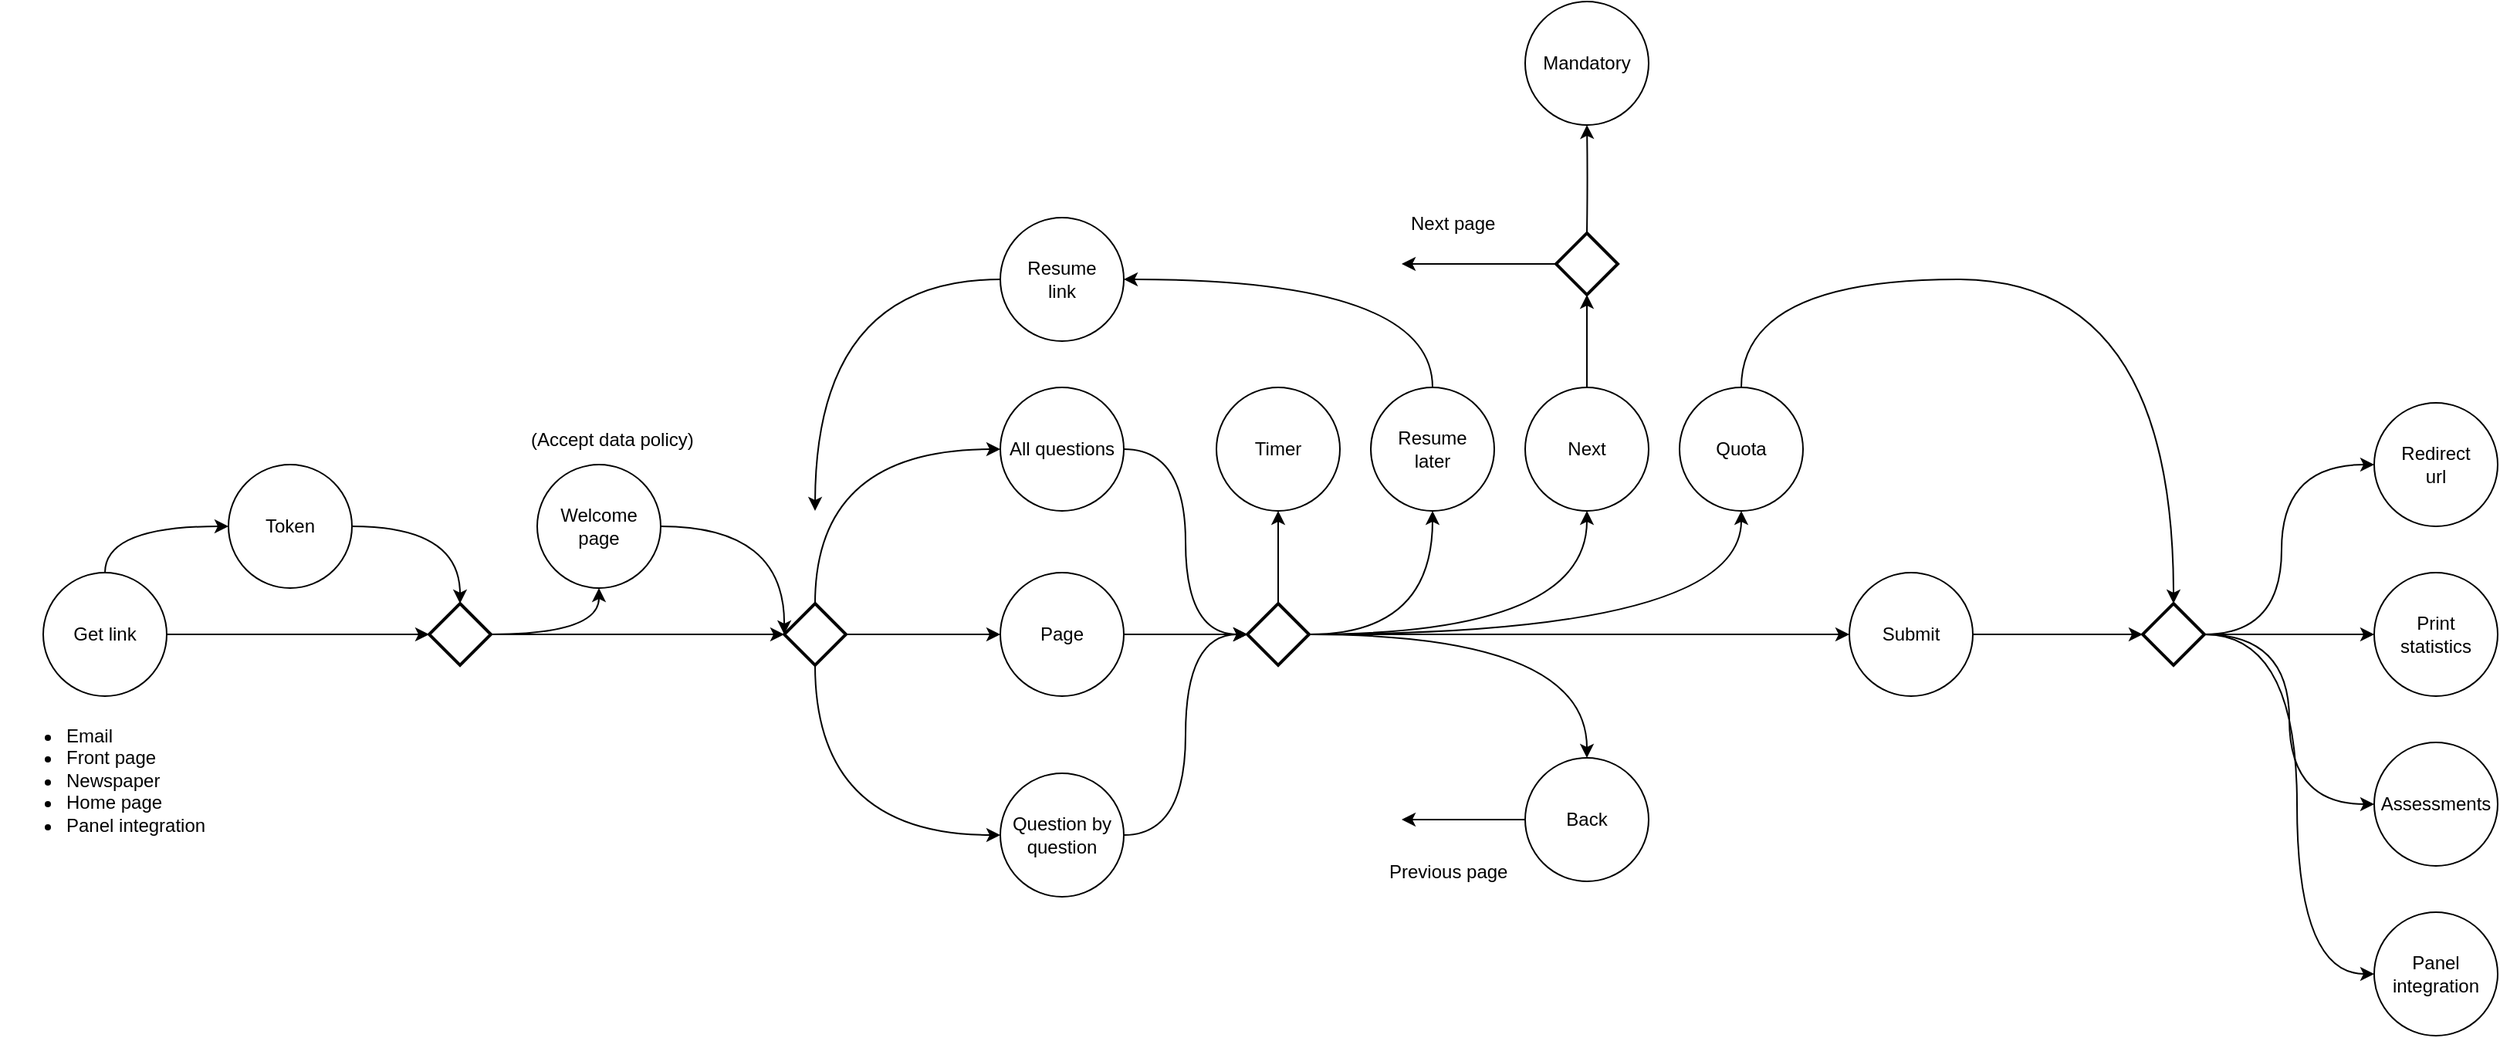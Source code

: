 <mxfile version="14.9.5" type="github">
  <diagram id="C5RBs43oDa-KdzZeNtuy" name="Page-1">
    <mxGraphModel dx="2087" dy="1878" grid="1" gridSize="10" guides="1" tooltips="1" connect="1" arrows="1" fold="1" page="1" pageScale="1" pageWidth="827" pageHeight="1169" math="0" shadow="0">
      <root>
        <mxCell id="WIyWlLk6GJQsqaUBKTNV-0" />
        <mxCell id="WIyWlLk6GJQsqaUBKTNV-1" parent="WIyWlLk6GJQsqaUBKTNV-0" />
        <mxCell id="9WyxW3DMqvxe6kb_ES5O-17" value="" style="edgeStyle=orthogonalEdgeStyle;curved=1;orthogonalLoop=1;jettySize=auto;html=1;entryX=0;entryY=0.5;entryDx=0;entryDy=0;entryPerimeter=0;" edge="1" parent="WIyWlLk6GJQsqaUBKTNV-1" source="9WyxW3DMqvxe6kb_ES5O-1" target="9WyxW3DMqvxe6kb_ES5O-75">
          <mxGeometry relative="1" as="geometry">
            <mxPoint x="330" y="290" as="targetPoint" />
          </mxGeometry>
        </mxCell>
        <mxCell id="9WyxW3DMqvxe6kb_ES5O-74" value="" style="edgeStyle=orthogonalEdgeStyle;curved=1;orthogonalLoop=1;jettySize=auto;html=1;exitX=0.5;exitY=0;exitDx=0;exitDy=0;" edge="1" parent="WIyWlLk6GJQsqaUBKTNV-1" source="9WyxW3DMqvxe6kb_ES5O-1" target="9WyxW3DMqvxe6kb_ES5O-73">
          <mxGeometry relative="1" as="geometry" />
        </mxCell>
        <mxCell id="9WyxW3DMqvxe6kb_ES5O-1" value="Get link" style="ellipse;whiteSpace=wrap;html=1;aspect=fixed;" vertex="1" parent="WIyWlLk6GJQsqaUBKTNV-1">
          <mxGeometry x="-150" y="250" width="80" height="80" as="geometry" />
        </mxCell>
        <mxCell id="9WyxW3DMqvxe6kb_ES5O-5" value="" style="edgeStyle=orthogonalEdgeStyle;rounded=0;orthogonalLoop=1;jettySize=auto;html=1;exitX=1;exitY=0.5;exitDx=0;exitDy=0;exitPerimeter=0;" edge="1" parent="WIyWlLk6GJQsqaUBKTNV-1" source="9WyxW3DMqvxe6kb_ES5O-10" target="9WyxW3DMqvxe6kb_ES5O-4">
          <mxGeometry relative="1" as="geometry">
            <mxPoint x="390" y="290" as="sourcePoint" />
          </mxGeometry>
        </mxCell>
        <mxCell id="9WyxW3DMqvxe6kb_ES5O-7" value="" style="edgeStyle=orthogonalEdgeStyle;orthogonalLoop=1;jettySize=auto;html=1;curved=1;exitX=0.5;exitY=0;exitDx=0;exitDy=0;exitPerimeter=0;" edge="1" parent="WIyWlLk6GJQsqaUBKTNV-1" source="9WyxW3DMqvxe6kb_ES5O-10" target="9WyxW3DMqvxe6kb_ES5O-6">
          <mxGeometry relative="1" as="geometry">
            <mxPoint x="350" y="250" as="sourcePoint" />
            <Array as="points">
              <mxPoint x="350" y="170" />
            </Array>
          </mxGeometry>
        </mxCell>
        <mxCell id="9WyxW3DMqvxe6kb_ES5O-9" value="" style="edgeStyle=orthogonalEdgeStyle;curved=1;orthogonalLoop=1;jettySize=auto;html=1;exitX=0.5;exitY=1;exitDx=0;exitDy=0;exitPerimeter=0;" edge="1" parent="WIyWlLk6GJQsqaUBKTNV-1" source="9WyxW3DMqvxe6kb_ES5O-10" target="9WyxW3DMqvxe6kb_ES5O-8">
          <mxGeometry relative="1" as="geometry">
            <mxPoint x="350" y="330" as="sourcePoint" />
            <Array as="points">
              <mxPoint x="350" y="420" />
            </Array>
          </mxGeometry>
        </mxCell>
        <mxCell id="9WyxW3DMqvxe6kb_ES5O-20" value="" style="edgeStyle=orthogonalEdgeStyle;curved=1;orthogonalLoop=1;jettySize=auto;html=1;" edge="1" parent="WIyWlLk6GJQsqaUBKTNV-1" source="9WyxW3DMqvxe6kb_ES5O-4">
          <mxGeometry relative="1" as="geometry">
            <mxPoint x="630" y="290" as="targetPoint" />
          </mxGeometry>
        </mxCell>
        <mxCell id="9WyxW3DMqvxe6kb_ES5O-4" value="Page" style="ellipse;whiteSpace=wrap;html=1;aspect=fixed;" vertex="1" parent="WIyWlLk6GJQsqaUBKTNV-1">
          <mxGeometry x="470" y="250" width="80" height="80" as="geometry" />
        </mxCell>
        <mxCell id="9WyxW3DMqvxe6kb_ES5O-6" value="All questions" style="ellipse;whiteSpace=wrap;html=1;aspect=fixed;" vertex="1" parent="WIyWlLk6GJQsqaUBKTNV-1">
          <mxGeometry x="470" y="130" width="80" height="80" as="geometry" />
        </mxCell>
        <mxCell id="9WyxW3DMqvxe6kb_ES5O-35" value="" style="edgeStyle=orthogonalEdgeStyle;curved=1;orthogonalLoop=1;jettySize=auto;html=1;entryX=0;entryY=0.5;entryDx=0;entryDy=0;entryPerimeter=0;" edge="1" parent="WIyWlLk6GJQsqaUBKTNV-1" source="9WyxW3DMqvxe6kb_ES5O-8" target="9WyxW3DMqvxe6kb_ES5O-21">
          <mxGeometry relative="1" as="geometry">
            <mxPoint x="630" y="420" as="targetPoint" />
          </mxGeometry>
        </mxCell>
        <mxCell id="9WyxW3DMqvxe6kb_ES5O-8" value="Question by question" style="ellipse;whiteSpace=wrap;html=1;aspect=fixed;" vertex="1" parent="WIyWlLk6GJQsqaUBKTNV-1">
          <mxGeometry x="470" y="380" width="80" height="80" as="geometry" />
        </mxCell>
        <mxCell id="9WyxW3DMqvxe6kb_ES5O-10" value="" style="strokeWidth=2;html=1;shape=mxgraph.flowchart.decision;whiteSpace=wrap;" vertex="1" parent="WIyWlLk6GJQsqaUBKTNV-1">
          <mxGeometry x="330" y="270" width="40" height="40" as="geometry" />
        </mxCell>
        <mxCell id="9WyxW3DMqvxe6kb_ES5O-15" value="" style="edgeStyle=orthogonalEdgeStyle;curved=1;orthogonalLoop=1;jettySize=auto;html=1;" edge="1" parent="WIyWlLk6GJQsqaUBKTNV-1" source="9WyxW3DMqvxe6kb_ES5O-12">
          <mxGeometry relative="1" as="geometry">
            <mxPoint x="330" y="290" as="targetPoint" />
          </mxGeometry>
        </mxCell>
        <mxCell id="9WyxW3DMqvxe6kb_ES5O-12" value="Welcome page" style="ellipse;whiteSpace=wrap;html=1;aspect=fixed;" vertex="1" parent="WIyWlLk6GJQsqaUBKTNV-1">
          <mxGeometry x="170" y="180" width="80" height="80" as="geometry" />
        </mxCell>
        <mxCell id="9WyxW3DMqvxe6kb_ES5O-23" value="" style="edgeStyle=orthogonalEdgeStyle;curved=1;orthogonalLoop=1;jettySize=auto;html=1;entryX=0.5;entryY=1;entryDx=0;entryDy=0;" edge="1" parent="WIyWlLk6GJQsqaUBKTNV-1" source="9WyxW3DMqvxe6kb_ES5O-21" target="9WyxW3DMqvxe6kb_ES5O-24">
          <mxGeometry relative="1" as="geometry">
            <mxPoint x="650" y="190" as="targetPoint" />
          </mxGeometry>
        </mxCell>
        <mxCell id="9WyxW3DMqvxe6kb_ES5O-27" value="" style="edgeStyle=orthogonalEdgeStyle;curved=1;orthogonalLoop=1;jettySize=auto;html=1;entryX=0.5;entryY=1;entryDx=0;entryDy=0;" edge="1" parent="WIyWlLk6GJQsqaUBKTNV-1" source="9WyxW3DMqvxe6kb_ES5O-21" target="9WyxW3DMqvxe6kb_ES5O-25">
          <mxGeometry relative="1" as="geometry">
            <mxPoint x="750" y="290" as="targetPoint" />
          </mxGeometry>
        </mxCell>
        <mxCell id="9WyxW3DMqvxe6kb_ES5O-30" value="" style="edgeStyle=orthogonalEdgeStyle;curved=1;orthogonalLoop=1;jettySize=auto;html=1;entryX=0.5;entryY=1;entryDx=0;entryDy=0;" edge="1" parent="WIyWlLk6GJQsqaUBKTNV-1" source="9WyxW3DMqvxe6kb_ES5O-21" target="9WyxW3DMqvxe6kb_ES5O-28">
          <mxGeometry relative="1" as="geometry">
            <mxPoint x="750" y="290" as="targetPoint" />
          </mxGeometry>
        </mxCell>
        <mxCell id="9WyxW3DMqvxe6kb_ES5O-32" value="" style="edgeStyle=orthogonalEdgeStyle;curved=1;orthogonalLoop=1;jettySize=auto;html=1;entryX=0;entryY=0.5;entryDx=0;entryDy=0;" edge="1" parent="WIyWlLk6GJQsqaUBKTNV-1" source="9WyxW3DMqvxe6kb_ES5O-21" target="9WyxW3DMqvxe6kb_ES5O-33">
          <mxGeometry relative="1" as="geometry">
            <mxPoint x="900" y="290" as="targetPoint" />
          </mxGeometry>
        </mxCell>
        <mxCell id="9WyxW3DMqvxe6kb_ES5O-81" value="" style="edgeStyle=orthogonalEdgeStyle;curved=1;orthogonalLoop=1;jettySize=auto;html=1;exitX=1;exitY=0.5;exitDx=0;exitDy=0;exitPerimeter=0;" edge="1" parent="WIyWlLk6GJQsqaUBKTNV-1" source="9WyxW3DMqvxe6kb_ES5O-21">
          <mxGeometry relative="1" as="geometry">
            <mxPoint x="850" y="370" as="targetPoint" />
            <Array as="points">
              <mxPoint x="850" y="290" />
            </Array>
          </mxGeometry>
        </mxCell>
        <mxCell id="9WyxW3DMqvxe6kb_ES5O-21" value="" style="strokeWidth=2;html=1;shape=mxgraph.flowchart.decision;whiteSpace=wrap;" vertex="1" parent="WIyWlLk6GJQsqaUBKTNV-1">
          <mxGeometry x="630" y="270" width="40" height="40" as="geometry" />
        </mxCell>
        <mxCell id="9WyxW3DMqvxe6kb_ES5O-24" value="Timer" style="ellipse;whiteSpace=wrap;html=1;aspect=fixed;" vertex="1" parent="WIyWlLk6GJQsqaUBKTNV-1">
          <mxGeometry x="610" y="130" width="80" height="80" as="geometry" />
        </mxCell>
        <mxCell id="9WyxW3DMqvxe6kb_ES5O-42" value="" style="edgeStyle=orthogonalEdgeStyle;curved=1;orthogonalLoop=1;jettySize=auto;html=1;" edge="1" parent="WIyWlLk6GJQsqaUBKTNV-1" source="9WyxW3DMqvxe6kb_ES5O-25" target="9WyxW3DMqvxe6kb_ES5O-41">
          <mxGeometry relative="1" as="geometry">
            <Array as="points">
              <mxPoint x="750" y="60" />
            </Array>
          </mxGeometry>
        </mxCell>
        <mxCell id="9WyxW3DMqvxe6kb_ES5O-25" value="&lt;div&gt;Resume&lt;/div&gt;&lt;div&gt;later&lt;br&gt;&lt;/div&gt;" style="ellipse;whiteSpace=wrap;html=1;aspect=fixed;" vertex="1" parent="WIyWlLk6GJQsqaUBKTNV-1">
          <mxGeometry x="710" y="130" width="80" height="80" as="geometry" />
        </mxCell>
        <mxCell id="9WyxW3DMqvxe6kb_ES5O-50" value="" style="edgeStyle=orthogonalEdgeStyle;curved=1;orthogonalLoop=1;jettySize=auto;html=1;exitX=1;exitY=0.5;exitDx=0;exitDy=0;exitPerimeter=0;" edge="1" parent="WIyWlLk6GJQsqaUBKTNV-1" source="9WyxW3DMqvxe6kb_ES5O-21" target="9WyxW3DMqvxe6kb_ES5O-49">
          <mxGeometry relative="1" as="geometry" />
        </mxCell>
        <mxCell id="9WyxW3DMqvxe6kb_ES5O-28" value="Next" style="ellipse;whiteSpace=wrap;html=1;aspect=fixed;" vertex="1" parent="WIyWlLk6GJQsqaUBKTNV-1">
          <mxGeometry x="810" y="130" width="80" height="80" as="geometry" />
        </mxCell>
        <mxCell id="9WyxW3DMqvxe6kb_ES5O-46" value="" style="edgeStyle=orthogonalEdgeStyle;curved=1;orthogonalLoop=1;jettySize=auto;html=1;exitX=1;exitY=0.5;exitDx=0;exitDy=0;exitPerimeter=0;" edge="1" parent="WIyWlLk6GJQsqaUBKTNV-1" source="9WyxW3DMqvxe6kb_ES5O-57" target="9WyxW3DMqvxe6kb_ES5O-45">
          <mxGeometry relative="1" as="geometry" />
        </mxCell>
        <mxCell id="9WyxW3DMqvxe6kb_ES5O-52" value="" style="edgeStyle=orthogonalEdgeStyle;curved=1;orthogonalLoop=1;jettySize=auto;html=1;exitX=1;exitY=0.5;exitDx=0;exitDy=0;exitPerimeter=0;" edge="1" parent="WIyWlLk6GJQsqaUBKTNV-1" source="9WyxW3DMqvxe6kb_ES5O-57" target="9WyxW3DMqvxe6kb_ES5O-51">
          <mxGeometry relative="1" as="geometry">
            <Array as="points">
              <mxPoint x="1300" y="290" />
              <mxPoint x="1300" y="180" />
            </Array>
          </mxGeometry>
        </mxCell>
        <mxCell id="9WyxW3DMqvxe6kb_ES5O-58" value="" style="edgeStyle=orthogonalEdgeStyle;curved=1;orthogonalLoop=1;jettySize=auto;html=1;" edge="1" parent="WIyWlLk6GJQsqaUBKTNV-1" source="9WyxW3DMqvxe6kb_ES5O-33" target="9WyxW3DMqvxe6kb_ES5O-57">
          <mxGeometry relative="1" as="geometry" />
        </mxCell>
        <mxCell id="9WyxW3DMqvxe6kb_ES5O-33" value="Submit" style="ellipse;whiteSpace=wrap;html=1;aspect=fixed;" vertex="1" parent="WIyWlLk6GJQsqaUBKTNV-1">
          <mxGeometry x="1020" y="250" width="80" height="80" as="geometry" />
        </mxCell>
        <mxCell id="9WyxW3DMqvxe6kb_ES5O-38" value="" style="edgeStyle=orthogonalEdgeStyle;curved=1;orthogonalLoop=1;jettySize=auto;html=1;exitX=1;exitY=0.5;exitDx=0;exitDy=0;entryX=0;entryY=0.5;entryDx=0;entryDy=0;entryPerimeter=0;" edge="1" parent="WIyWlLk6GJQsqaUBKTNV-1" source="9WyxW3DMqvxe6kb_ES5O-6" target="9WyxW3DMqvxe6kb_ES5O-21">
          <mxGeometry relative="1" as="geometry">
            <mxPoint x="560" y="300" as="sourcePoint" />
            <mxPoint x="640" y="300" as="targetPoint" />
          </mxGeometry>
        </mxCell>
        <mxCell id="9WyxW3DMqvxe6kb_ES5O-44" value="" style="edgeStyle=orthogonalEdgeStyle;curved=1;orthogonalLoop=1;jettySize=auto;html=1;" edge="1" parent="WIyWlLk6GJQsqaUBKTNV-1" source="9WyxW3DMqvxe6kb_ES5O-41">
          <mxGeometry relative="1" as="geometry">
            <mxPoint x="350" y="210" as="targetPoint" />
          </mxGeometry>
        </mxCell>
        <mxCell id="9WyxW3DMqvxe6kb_ES5O-41" value="&lt;div&gt;Resume&lt;/div&gt;&lt;div&gt;link&lt;br&gt;&lt;/div&gt;" style="ellipse;whiteSpace=wrap;html=1;aspect=fixed;" vertex="1" parent="WIyWlLk6GJQsqaUBKTNV-1">
          <mxGeometry x="470" y="20" width="80" height="80" as="geometry" />
        </mxCell>
        <mxCell id="9WyxW3DMqvxe6kb_ES5O-45" value="&lt;div&gt;Print&lt;/div&gt;&lt;div&gt;statistics&lt;br&gt;&lt;/div&gt;" style="ellipse;whiteSpace=wrap;html=1;aspect=fixed;" vertex="1" parent="WIyWlLk6GJQsqaUBKTNV-1">
          <mxGeometry x="1360" y="250" width="80" height="80" as="geometry" />
        </mxCell>
        <mxCell id="9WyxW3DMqvxe6kb_ES5O-47" value="Assessments" style="ellipse;whiteSpace=wrap;html=1;aspect=fixed;" vertex="1" parent="WIyWlLk6GJQsqaUBKTNV-1">
          <mxGeometry x="1360" y="360" width="80" height="80" as="geometry" />
        </mxCell>
        <mxCell id="9WyxW3DMqvxe6kb_ES5O-60" value="" style="edgeStyle=orthogonalEdgeStyle;curved=1;orthogonalLoop=1;jettySize=auto;html=1;entryX=0.5;entryY=0;entryDx=0;entryDy=0;entryPerimeter=0;exitX=0.5;exitY=0;exitDx=0;exitDy=0;" edge="1" parent="WIyWlLk6GJQsqaUBKTNV-1" source="9WyxW3DMqvxe6kb_ES5O-49" target="9WyxW3DMqvxe6kb_ES5O-57">
          <mxGeometry relative="1" as="geometry">
            <mxPoint x="950" y="50" as="targetPoint" />
            <Array as="points">
              <mxPoint x="950" y="60" />
              <mxPoint x="1230" y="60" />
            </Array>
          </mxGeometry>
        </mxCell>
        <mxCell id="9WyxW3DMqvxe6kb_ES5O-49" value="Quota" style="ellipse;whiteSpace=wrap;html=1;aspect=fixed;" vertex="1" parent="WIyWlLk6GJQsqaUBKTNV-1">
          <mxGeometry x="910" y="130" width="80" height="80" as="geometry" />
        </mxCell>
        <mxCell id="9WyxW3DMqvxe6kb_ES5O-51" value="&lt;div&gt;Redirect&lt;/div&gt;&lt;div&gt;url&lt;br&gt;&lt;/div&gt;" style="ellipse;whiteSpace=wrap;html=1;aspect=fixed;" vertex="1" parent="WIyWlLk6GJQsqaUBKTNV-1">
          <mxGeometry x="1360" y="140" width="80" height="80" as="geometry" />
        </mxCell>
        <mxCell id="9WyxW3DMqvxe6kb_ES5O-53" value="&lt;ul&gt;&lt;li&gt;Email&lt;/li&gt;&lt;li&gt;Front page&lt;/li&gt;&lt;li&gt;Newspaper&lt;/li&gt;&lt;li&gt;Home page&lt;/li&gt;&lt;li&gt;Panel integration&lt;br&gt;&lt;/li&gt;&lt;/ul&gt;" style="text;html=1;strokeColor=none;fillColor=none;align=left;verticalAlign=top;whiteSpace=wrap;rounded=0;" vertex="1" parent="WIyWlLk6GJQsqaUBKTNV-1">
          <mxGeometry x="-177.5" y="330" width="135" height="120" as="geometry" />
        </mxCell>
        <mxCell id="9WyxW3DMqvxe6kb_ES5O-54" value="" style="edgeStyle=orthogonalEdgeStyle;curved=1;orthogonalLoop=1;jettySize=auto;html=1;exitX=0.5;exitY=0;exitDx=0;exitDy=0;entryX=0.5;entryY=1;entryDx=0;entryDy=0;entryPerimeter=0;" edge="1" parent="WIyWlLk6GJQsqaUBKTNV-1" source="9WyxW3DMqvxe6kb_ES5O-28" target="9WyxW3DMqvxe6kb_ES5O-69">
          <mxGeometry relative="1" as="geometry">
            <mxPoint x="760" y="140" as="sourcePoint" />
            <mxPoint x="780" y="80" as="targetPoint" />
            <Array as="points" />
          </mxGeometry>
        </mxCell>
        <mxCell id="9WyxW3DMqvxe6kb_ES5O-63" value="" style="edgeStyle=orthogonalEdgeStyle;curved=1;orthogonalLoop=1;jettySize=auto;html=1;entryX=0;entryY=0.5;entryDx=0;entryDy=0;" edge="1" parent="WIyWlLk6GJQsqaUBKTNV-1" source="9WyxW3DMqvxe6kb_ES5O-57" target="9WyxW3DMqvxe6kb_ES5O-64">
          <mxGeometry relative="1" as="geometry">
            <mxPoint x="1230" y="390" as="targetPoint" />
            <Array as="points">
              <mxPoint x="1310" y="290" />
              <mxPoint x="1310" y="510" />
            </Array>
          </mxGeometry>
        </mxCell>
        <mxCell id="9WyxW3DMqvxe6kb_ES5O-57" value="" style="strokeWidth=2;html=1;shape=mxgraph.flowchart.decision;whiteSpace=wrap;" vertex="1" parent="WIyWlLk6GJQsqaUBKTNV-1">
          <mxGeometry x="1210" y="270" width="40" height="40" as="geometry" />
        </mxCell>
        <mxCell id="9WyxW3DMqvxe6kb_ES5O-61" value="(Accept data policy)" style="text;strokeColor=none;fillColor=none;align=left;verticalAlign=top;spacingLeft=4;spacingRight=4;overflow=hidden;rotatable=0;points=[[0,0.5],[1,0.5]];portConstraint=eastwest;" vertex="1" parent="WIyWlLk6GJQsqaUBKTNV-1">
          <mxGeometry x="160" y="150" width="130" height="26" as="geometry" />
        </mxCell>
        <mxCell id="9WyxW3DMqvxe6kb_ES5O-64" value="&lt;div&gt;Panel&lt;/div&gt;&lt;div&gt;integration&lt;br&gt;&lt;/div&gt;" style="ellipse;whiteSpace=wrap;html=1;aspect=fixed;" vertex="1" parent="WIyWlLk6GJQsqaUBKTNV-1">
          <mxGeometry x="1360" y="470" width="80" height="80" as="geometry" />
        </mxCell>
        <mxCell id="9WyxW3DMqvxe6kb_ES5O-65" value="" style="edgeStyle=orthogonalEdgeStyle;curved=1;orthogonalLoop=1;jettySize=auto;html=1;exitX=1;exitY=0.5;exitDx=0;exitDy=0;exitPerimeter=0;entryX=0;entryY=0.5;entryDx=0;entryDy=0;" edge="1" parent="WIyWlLk6GJQsqaUBKTNV-1" source="9WyxW3DMqvxe6kb_ES5O-57" target="9WyxW3DMqvxe6kb_ES5O-47">
          <mxGeometry relative="1" as="geometry">
            <mxPoint x="1260" y="300" as="sourcePoint" />
            <mxPoint x="1370" y="300" as="targetPoint" />
          </mxGeometry>
        </mxCell>
        <mxCell id="9WyxW3DMqvxe6kb_ES5O-68" value="Mandatory" style="ellipse;whiteSpace=wrap;html=1;aspect=fixed;" vertex="1" parent="WIyWlLk6GJQsqaUBKTNV-1">
          <mxGeometry x="810" y="-120" width="80" height="80" as="geometry" />
        </mxCell>
        <mxCell id="9WyxW3DMqvxe6kb_ES5O-69" value="" style="strokeWidth=2;html=1;shape=mxgraph.flowchart.decision;whiteSpace=wrap;" vertex="1" parent="WIyWlLk6GJQsqaUBKTNV-1">
          <mxGeometry x="830" y="30" width="40" height="40" as="geometry" />
        </mxCell>
        <mxCell id="9WyxW3DMqvxe6kb_ES5O-70" value="" style="edgeStyle=orthogonalEdgeStyle;curved=1;orthogonalLoop=1;jettySize=auto;html=1;entryX=0.5;entryY=1;entryDx=0;entryDy=0;" edge="1" parent="WIyWlLk6GJQsqaUBKTNV-1" target="9WyxW3DMqvxe6kb_ES5O-68">
          <mxGeometry relative="1" as="geometry">
            <mxPoint x="850" y="30" as="sourcePoint" />
            <mxPoint x="860" y="80" as="targetPoint" />
            <Array as="points" />
          </mxGeometry>
        </mxCell>
        <mxCell id="9WyxW3DMqvxe6kb_ES5O-71" value="" style="edgeStyle=orthogonalEdgeStyle;curved=1;orthogonalLoop=1;jettySize=auto;html=1;exitX=0;exitY=0.5;exitDx=0;exitDy=0;exitPerimeter=0;" edge="1" parent="WIyWlLk6GJQsqaUBKTNV-1" source="9WyxW3DMqvxe6kb_ES5O-69">
          <mxGeometry relative="1" as="geometry">
            <mxPoint x="860" y="140" as="sourcePoint" />
            <mxPoint x="730" y="50" as="targetPoint" />
            <Array as="points" />
          </mxGeometry>
        </mxCell>
        <mxCell id="9WyxW3DMqvxe6kb_ES5O-72" value="Next page" style="text;strokeColor=none;fillColor=none;align=left;verticalAlign=top;spacingLeft=4;spacingRight=4;overflow=hidden;rotatable=0;points=[[0,0.5],[1,0.5]];portConstraint=eastwest;" vertex="1" parent="WIyWlLk6GJQsqaUBKTNV-1">
          <mxGeometry x="730" y="10" width="130" height="26" as="geometry" />
        </mxCell>
        <mxCell id="9WyxW3DMqvxe6kb_ES5O-73" value="Token" style="ellipse;whiteSpace=wrap;html=1;aspect=fixed;" vertex="1" parent="WIyWlLk6GJQsqaUBKTNV-1">
          <mxGeometry x="-30" y="180" width="80" height="80" as="geometry" />
        </mxCell>
        <mxCell id="9WyxW3DMqvxe6kb_ES5O-78" value="" style="edgeStyle=orthogonalEdgeStyle;curved=1;orthogonalLoop=1;jettySize=auto;html=1;entryX=0;entryY=0.5;entryDx=0;entryDy=0;entryPerimeter=0;" edge="1" parent="WIyWlLk6GJQsqaUBKTNV-1" source="9WyxW3DMqvxe6kb_ES5O-75" target="9WyxW3DMqvxe6kb_ES5O-10">
          <mxGeometry relative="1" as="geometry" />
        </mxCell>
        <mxCell id="9WyxW3DMqvxe6kb_ES5O-75" value="" style="strokeWidth=2;html=1;shape=mxgraph.flowchart.decision;whiteSpace=wrap;" vertex="1" parent="WIyWlLk6GJQsqaUBKTNV-1">
          <mxGeometry x="100" y="270" width="40" height="40" as="geometry" />
        </mxCell>
        <mxCell id="9WyxW3DMqvxe6kb_ES5O-77" value="" style="edgeStyle=orthogonalEdgeStyle;curved=1;orthogonalLoop=1;jettySize=auto;html=1;entryX=0.5;entryY=0;entryDx=0;entryDy=0;entryPerimeter=0;exitX=1;exitY=0.5;exitDx=0;exitDy=0;" edge="1" parent="WIyWlLk6GJQsqaUBKTNV-1" source="9WyxW3DMqvxe6kb_ES5O-73" target="9WyxW3DMqvxe6kb_ES5O-75">
          <mxGeometry relative="1" as="geometry">
            <mxPoint x="-60" y="300" as="sourcePoint" />
            <mxPoint x="110" y="300" as="targetPoint" />
          </mxGeometry>
        </mxCell>
        <mxCell id="9WyxW3DMqvxe6kb_ES5O-79" value="" style="edgeStyle=orthogonalEdgeStyle;curved=1;orthogonalLoop=1;jettySize=auto;html=1;entryX=0.5;entryY=1;entryDx=0;entryDy=0;exitX=1;exitY=0.5;exitDx=0;exitDy=0;exitPerimeter=0;" edge="1" parent="WIyWlLk6GJQsqaUBKTNV-1" source="9WyxW3DMqvxe6kb_ES5O-75" target="9WyxW3DMqvxe6kb_ES5O-12">
          <mxGeometry relative="1" as="geometry">
            <mxPoint x="150" y="300" as="sourcePoint" />
            <mxPoint x="340" y="300" as="targetPoint" />
          </mxGeometry>
        </mxCell>
        <mxCell id="9WyxW3DMqvxe6kb_ES5O-84" value="" style="edgeStyle=orthogonalEdgeStyle;curved=1;orthogonalLoop=1;jettySize=auto;html=1;" edge="1" parent="WIyWlLk6GJQsqaUBKTNV-1" source="9WyxW3DMqvxe6kb_ES5O-82">
          <mxGeometry relative="1" as="geometry">
            <mxPoint x="730" y="410" as="targetPoint" />
          </mxGeometry>
        </mxCell>
        <mxCell id="9WyxW3DMqvxe6kb_ES5O-82" value="Back" style="ellipse;whiteSpace=wrap;html=1;aspect=fixed;" vertex="1" parent="WIyWlLk6GJQsqaUBKTNV-1">
          <mxGeometry x="810" y="370" width="80" height="80" as="geometry" />
        </mxCell>
        <mxCell id="9WyxW3DMqvxe6kb_ES5O-85" value="Previous page" style="text;html=1;strokeColor=none;fillColor=none;align=left;verticalAlign=top;whiteSpace=wrap;rounded=0;" vertex="1" parent="WIyWlLk6GJQsqaUBKTNV-1">
          <mxGeometry x="720" y="430" width="120" height="50" as="geometry" />
        </mxCell>
      </root>
    </mxGraphModel>
  </diagram>
</mxfile>
